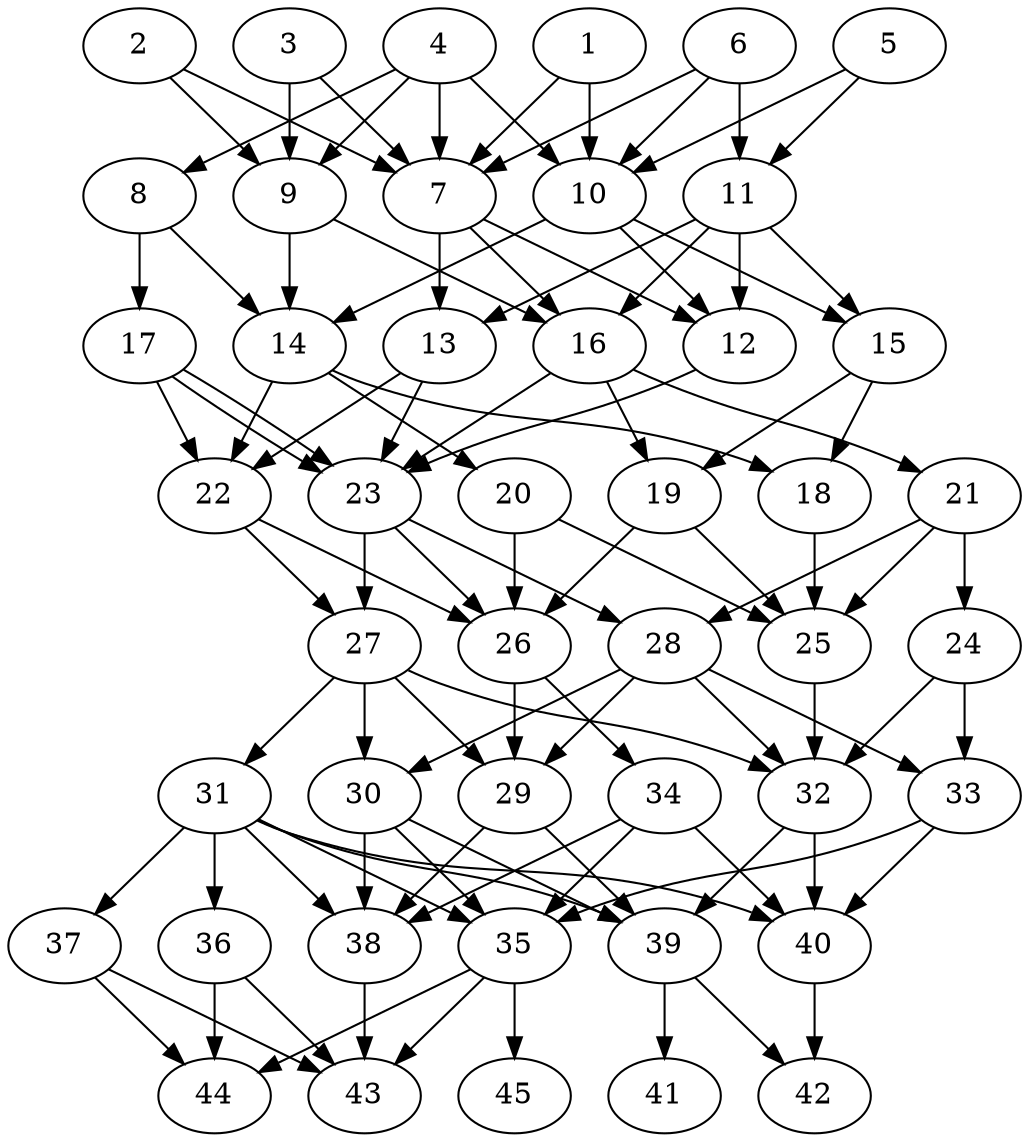 // DAG automatically generated by daggen at Thu Oct  3 14:07:24 2019
// ./daggen --dot -n 45 --ccr 0.4 --fat 0.5 --regular 0.9 --density 0.7 --mindata 5242880 --maxdata 52428800 
digraph G {
  1 [size="39680000", alpha="0.10", expect_size="15872000"] 
  1 -> 7 [size ="15872000"]
  1 -> 10 [size ="15872000"]
  2 [size="84940800", alpha="0.03", expect_size="33976320"] 
  2 -> 7 [size ="33976320"]
  2 -> 9 [size ="33976320"]
  3 [size="107555840", alpha="0.01", expect_size="43022336"] 
  3 -> 7 [size ="43022336"]
  3 -> 9 [size ="43022336"]
  4 [size="78566400", alpha="0.11", expect_size="31426560"] 
  4 -> 7 [size ="31426560"]
  4 -> 8 [size ="31426560"]
  4 -> 9 [size ="31426560"]
  4 -> 10 [size ="31426560"]
  5 [size="13434880", alpha="0.12", expect_size="5373952"] 
  5 -> 10 [size ="5373952"]
  5 -> 11 [size ="5373952"]
  6 [size="35046400", alpha="0.04", expect_size="14018560"] 
  6 -> 7 [size ="14018560"]
  6 -> 10 [size ="14018560"]
  6 -> 11 [size ="14018560"]
  7 [size="72604160", alpha="0.16", expect_size="29041664"] 
  7 -> 12 [size ="29041664"]
  7 -> 13 [size ="29041664"]
  7 -> 16 [size ="29041664"]
  8 [size="76848640", alpha="0.08", expect_size="30739456"] 
  8 -> 14 [size ="30739456"]
  8 -> 17 [size ="30739456"]
  9 [size="88217600", alpha="0.04", expect_size="35287040"] 
  9 -> 14 [size ="35287040"]
  9 -> 16 [size ="35287040"]
  10 [size="120151040", alpha="0.15", expect_size="48060416"] 
  10 -> 12 [size ="48060416"]
  10 -> 14 [size ="48060416"]
  10 -> 15 [size ="48060416"]
  11 [size="92008960", alpha="0.06", expect_size="36803584"] 
  11 -> 12 [size ="36803584"]
  11 -> 13 [size ="36803584"]
  11 -> 15 [size ="36803584"]
  11 -> 16 [size ="36803584"]
  12 [size="30988800", alpha="0.20", expect_size="12395520"] 
  12 -> 23 [size ="12395520"]
  13 [size="50969600", alpha="0.01", expect_size="20387840"] 
  13 -> 22 [size ="20387840"]
  13 -> 23 [size ="20387840"]
  14 [size="57835520", alpha="0.13", expect_size="23134208"] 
  14 -> 18 [size ="23134208"]
  14 -> 20 [size ="23134208"]
  14 -> 22 [size ="23134208"]
  15 [size="123691520", alpha="0.20", expect_size="49476608"] 
  15 -> 18 [size ="49476608"]
  15 -> 19 [size ="49476608"]
  16 [size="75991040", alpha="0.12", expect_size="30396416"] 
  16 -> 19 [size ="30396416"]
  16 -> 21 [size ="30396416"]
  16 -> 23 [size ="30396416"]
  17 [size="99911680", alpha="0.03", expect_size="39964672"] 
  17 -> 22 [size ="39964672"]
  17 -> 23 [size ="39964672"]
  17 -> 23 [size ="39964672"]
  18 [size="76541440", alpha="0.03", expect_size="30616576"] 
  18 -> 25 [size ="30616576"]
  19 [size="124920320", alpha="0.19", expect_size="49968128"] 
  19 -> 25 [size ="49968128"]
  19 -> 26 [size ="49968128"]
  20 [size="28556800", alpha="0.10", expect_size="11422720"] 
  20 -> 25 [size ="11422720"]
  20 -> 26 [size ="11422720"]
  21 [size="119152640", alpha="0.06", expect_size="47661056"] 
  21 -> 24 [size ="47661056"]
  21 -> 25 [size ="47661056"]
  21 -> 28 [size ="47661056"]
  22 [size="35975680", alpha="0.15", expect_size="14390272"] 
  22 -> 26 [size ="14390272"]
  22 -> 27 [size ="14390272"]
  23 [size="35420160", alpha="0.19", expect_size="14168064"] 
  23 -> 26 [size ="14168064"]
  23 -> 27 [size ="14168064"]
  23 -> 28 [size ="14168064"]
  24 [size="41861120", alpha="0.14", expect_size="16744448"] 
  24 -> 32 [size ="16744448"]
  24 -> 33 [size ="16744448"]
  25 [size="117450240", alpha="0.09", expect_size="46980096"] 
  25 -> 32 [size ="46980096"]
  26 [size="114636800", alpha="0.09", expect_size="45854720"] 
  26 -> 29 [size ="45854720"]
  26 -> 34 [size ="45854720"]
  27 [size="66209280", alpha="0.18", expect_size="26483712"] 
  27 -> 29 [size ="26483712"]
  27 -> 30 [size ="26483712"]
  27 -> 31 [size ="26483712"]
  27 -> 32 [size ="26483712"]
  28 [size="82480640", alpha="0.18", expect_size="32992256"] 
  28 -> 29 [size ="32992256"]
  28 -> 30 [size ="32992256"]
  28 -> 32 [size ="32992256"]
  28 -> 33 [size ="32992256"]
  29 [size="98124800", alpha="0.10", expect_size="39249920"] 
  29 -> 38 [size ="39249920"]
  29 -> 39 [size ="39249920"]
  30 [size="91934720", alpha="0.01", expect_size="36773888"] 
  30 -> 35 [size ="36773888"]
  30 -> 38 [size ="36773888"]
  30 -> 39 [size ="36773888"]
  31 [size="35563520", alpha="0.05", expect_size="14225408"] 
  31 -> 35 [size ="14225408"]
  31 -> 36 [size ="14225408"]
  31 -> 37 [size ="14225408"]
  31 -> 38 [size ="14225408"]
  31 -> 39 [size ="14225408"]
  31 -> 40 [size ="14225408"]
  32 [size="73553920", alpha="0.13", expect_size="29421568"] 
  32 -> 39 [size ="29421568"]
  32 -> 40 [size ="29421568"]
  33 [size="41807360", alpha="0.06", expect_size="16722944"] 
  33 -> 35 [size ="16722944"]
  33 -> 40 [size ="16722944"]
  34 [size="34775040", alpha="0.08", expect_size="13910016"] 
  34 -> 35 [size ="13910016"]
  34 -> 38 [size ="13910016"]
  34 -> 40 [size ="13910016"]
  35 [size="117916160", alpha="0.08", expect_size="47166464"] 
  35 -> 43 [size ="47166464"]
  35 -> 44 [size ="47166464"]
  35 -> 45 [size ="47166464"]
  36 [size="55631360", alpha="0.18", expect_size="22252544"] 
  36 -> 43 [size ="22252544"]
  36 -> 44 [size ="22252544"]
  37 [size="105784320", alpha="0.04", expect_size="42313728"] 
  37 -> 43 [size ="42313728"]
  37 -> 44 [size ="42313728"]
  38 [size="91952640", alpha="0.20", expect_size="36781056"] 
  38 -> 43 [size ="36781056"]
  39 [size="77870080", alpha="0.15", expect_size="31148032"] 
  39 -> 41 [size ="31148032"]
  39 -> 42 [size ="31148032"]
  40 [size="20689920", alpha="0.13", expect_size="8275968"] 
  40 -> 42 [size ="8275968"]
  41 [size="27453440", alpha="0.08", expect_size="10981376"] 
  42 [size="59097600", alpha="0.08", expect_size="23639040"] 
  43 [size="15541760", alpha="0.11", expect_size="6216704"] 
  44 [size="52615680", alpha="0.19", expect_size="21046272"] 
  45 [size="97080320", alpha="0.05", expect_size="38832128"] 
}
